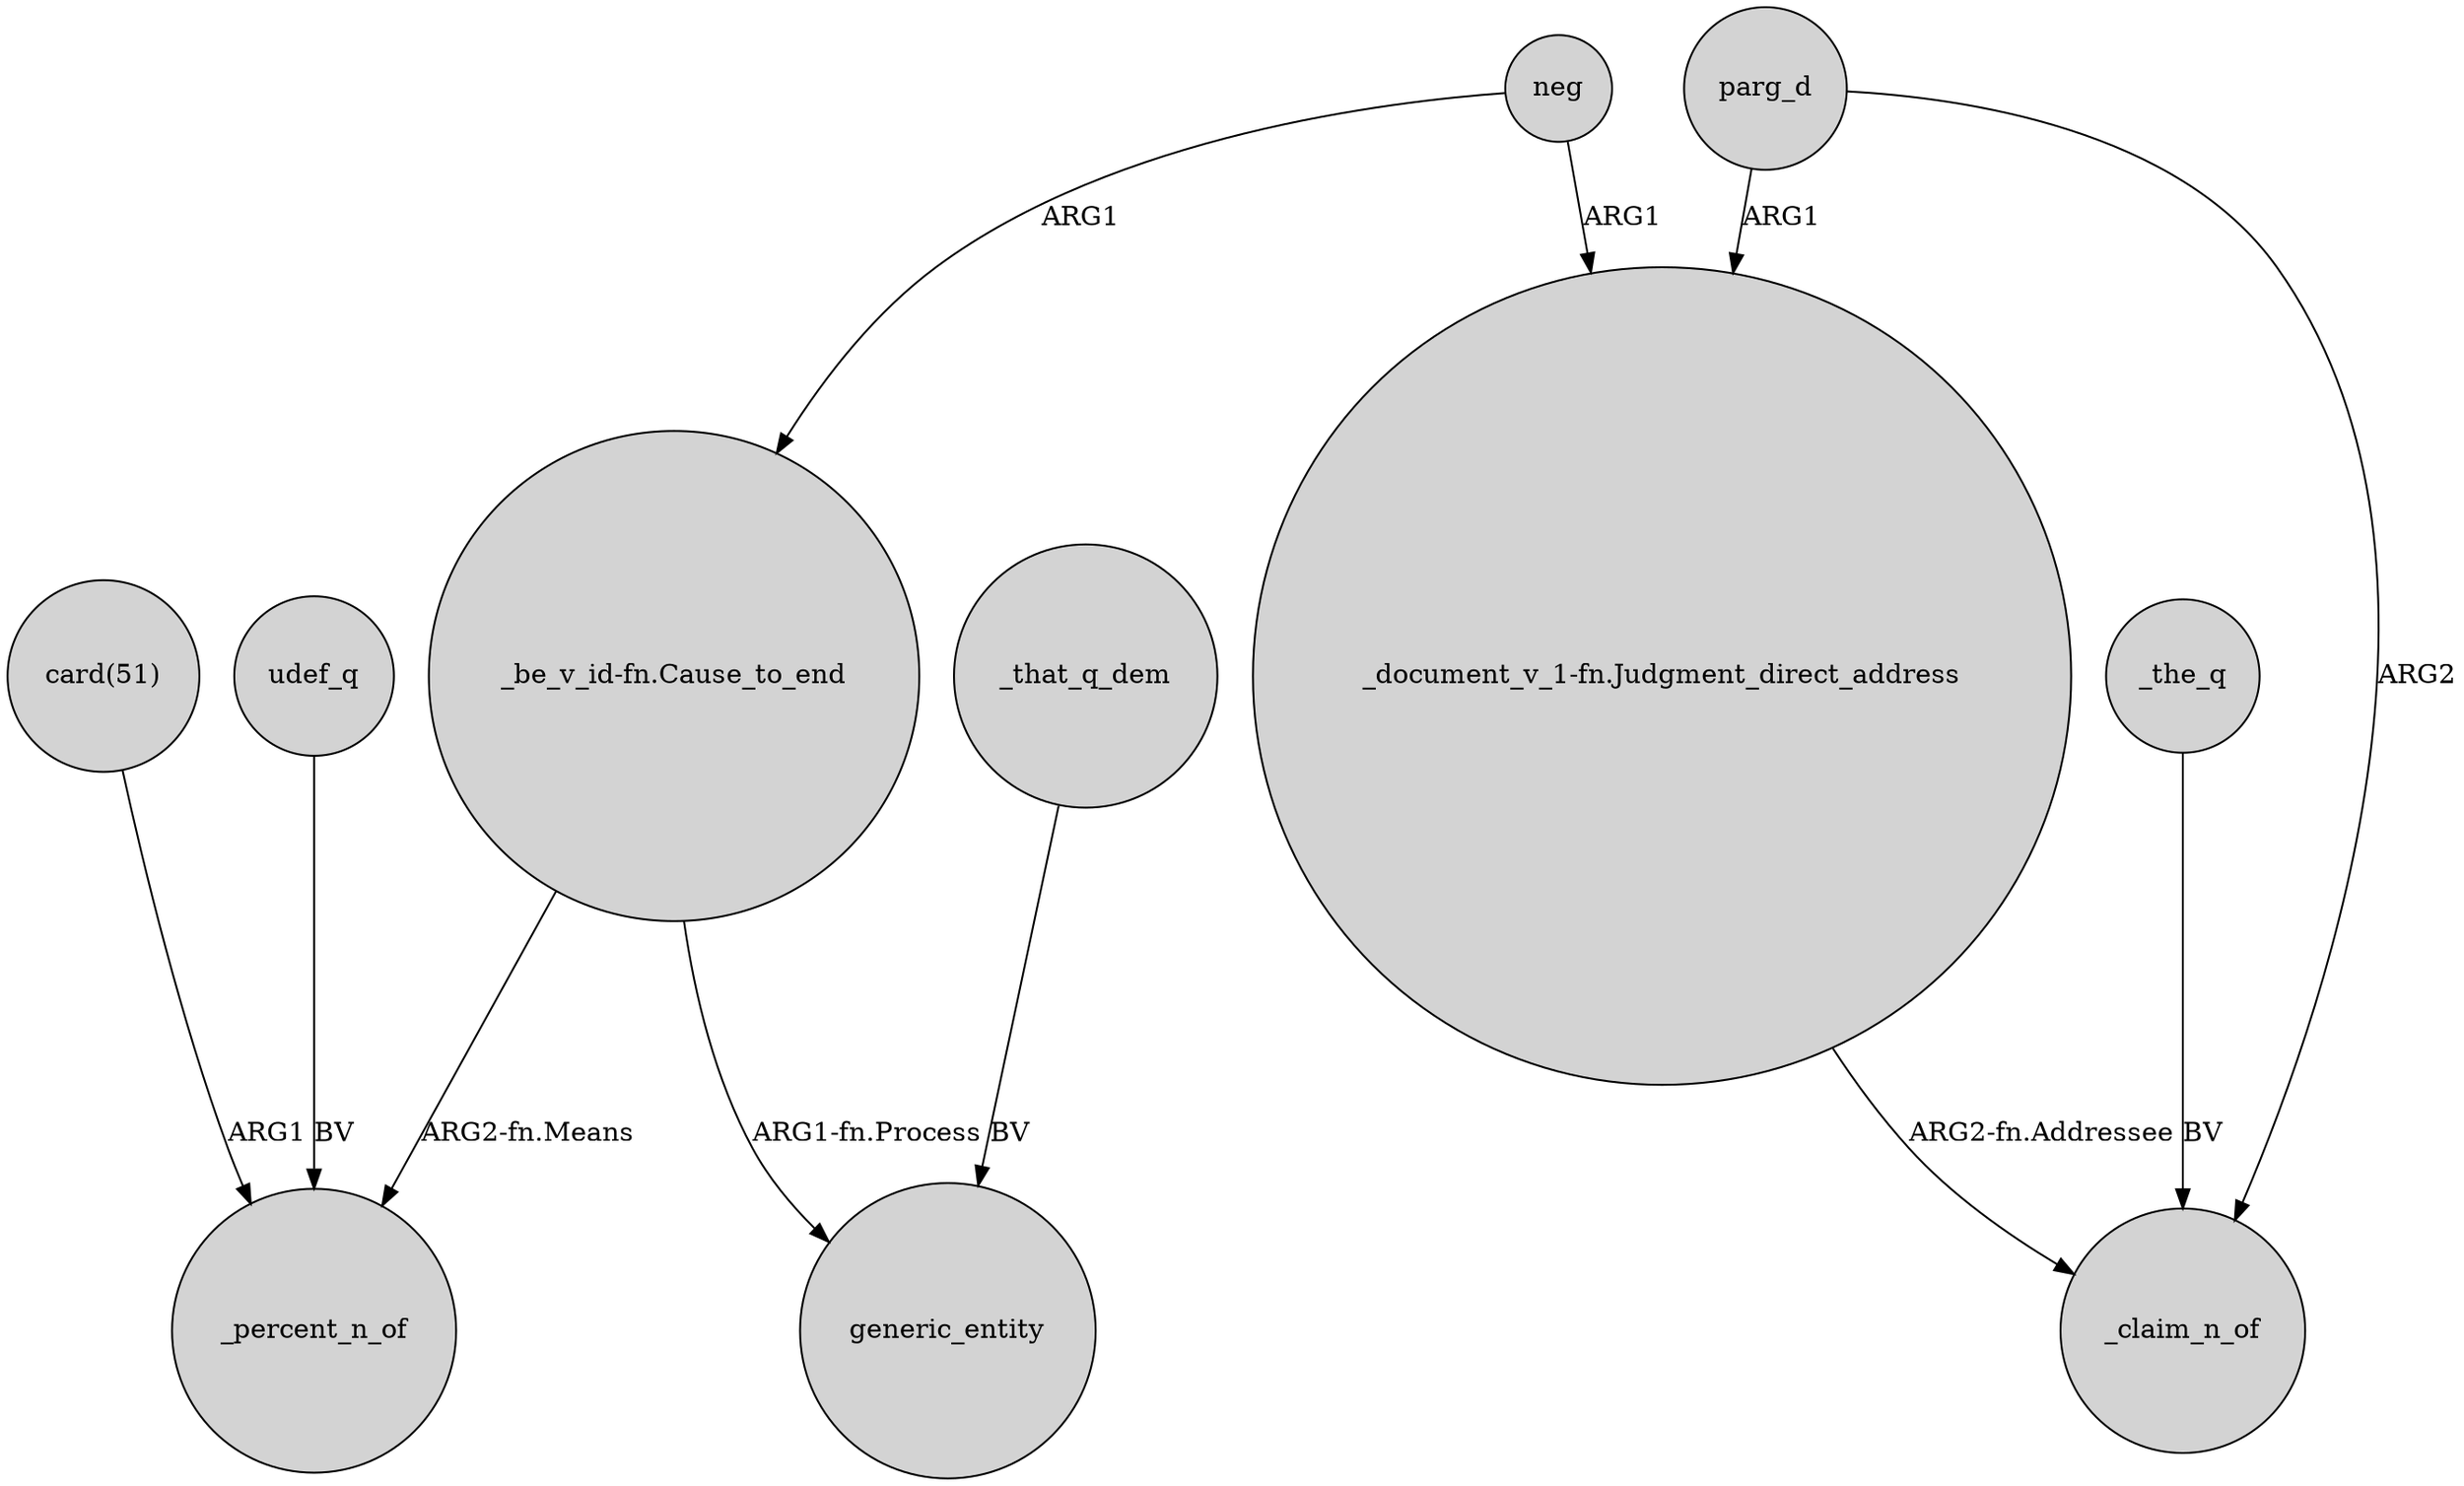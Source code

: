 digraph {
	node [shape=circle style=filled]
	"card(51)" -> _percent_n_of [label=ARG1]
	udef_q -> _percent_n_of [label=BV]
	neg -> "_document_v_1-fn.Judgment_direct_address" [label=ARG1]
	"_document_v_1-fn.Judgment_direct_address" -> _claim_n_of [label="ARG2-fn.Addressee"]
	"_be_v_id-fn.Cause_to_end" -> generic_entity [label="ARG1-fn.Process"]
	_that_q_dem -> generic_entity [label=BV]
	"_be_v_id-fn.Cause_to_end" -> _percent_n_of [label="ARG2-fn.Means"]
	_the_q -> _claim_n_of [label=BV]
	neg -> "_be_v_id-fn.Cause_to_end" [label=ARG1]
	parg_d -> _claim_n_of [label=ARG2]
	parg_d -> "_document_v_1-fn.Judgment_direct_address" [label=ARG1]
}
